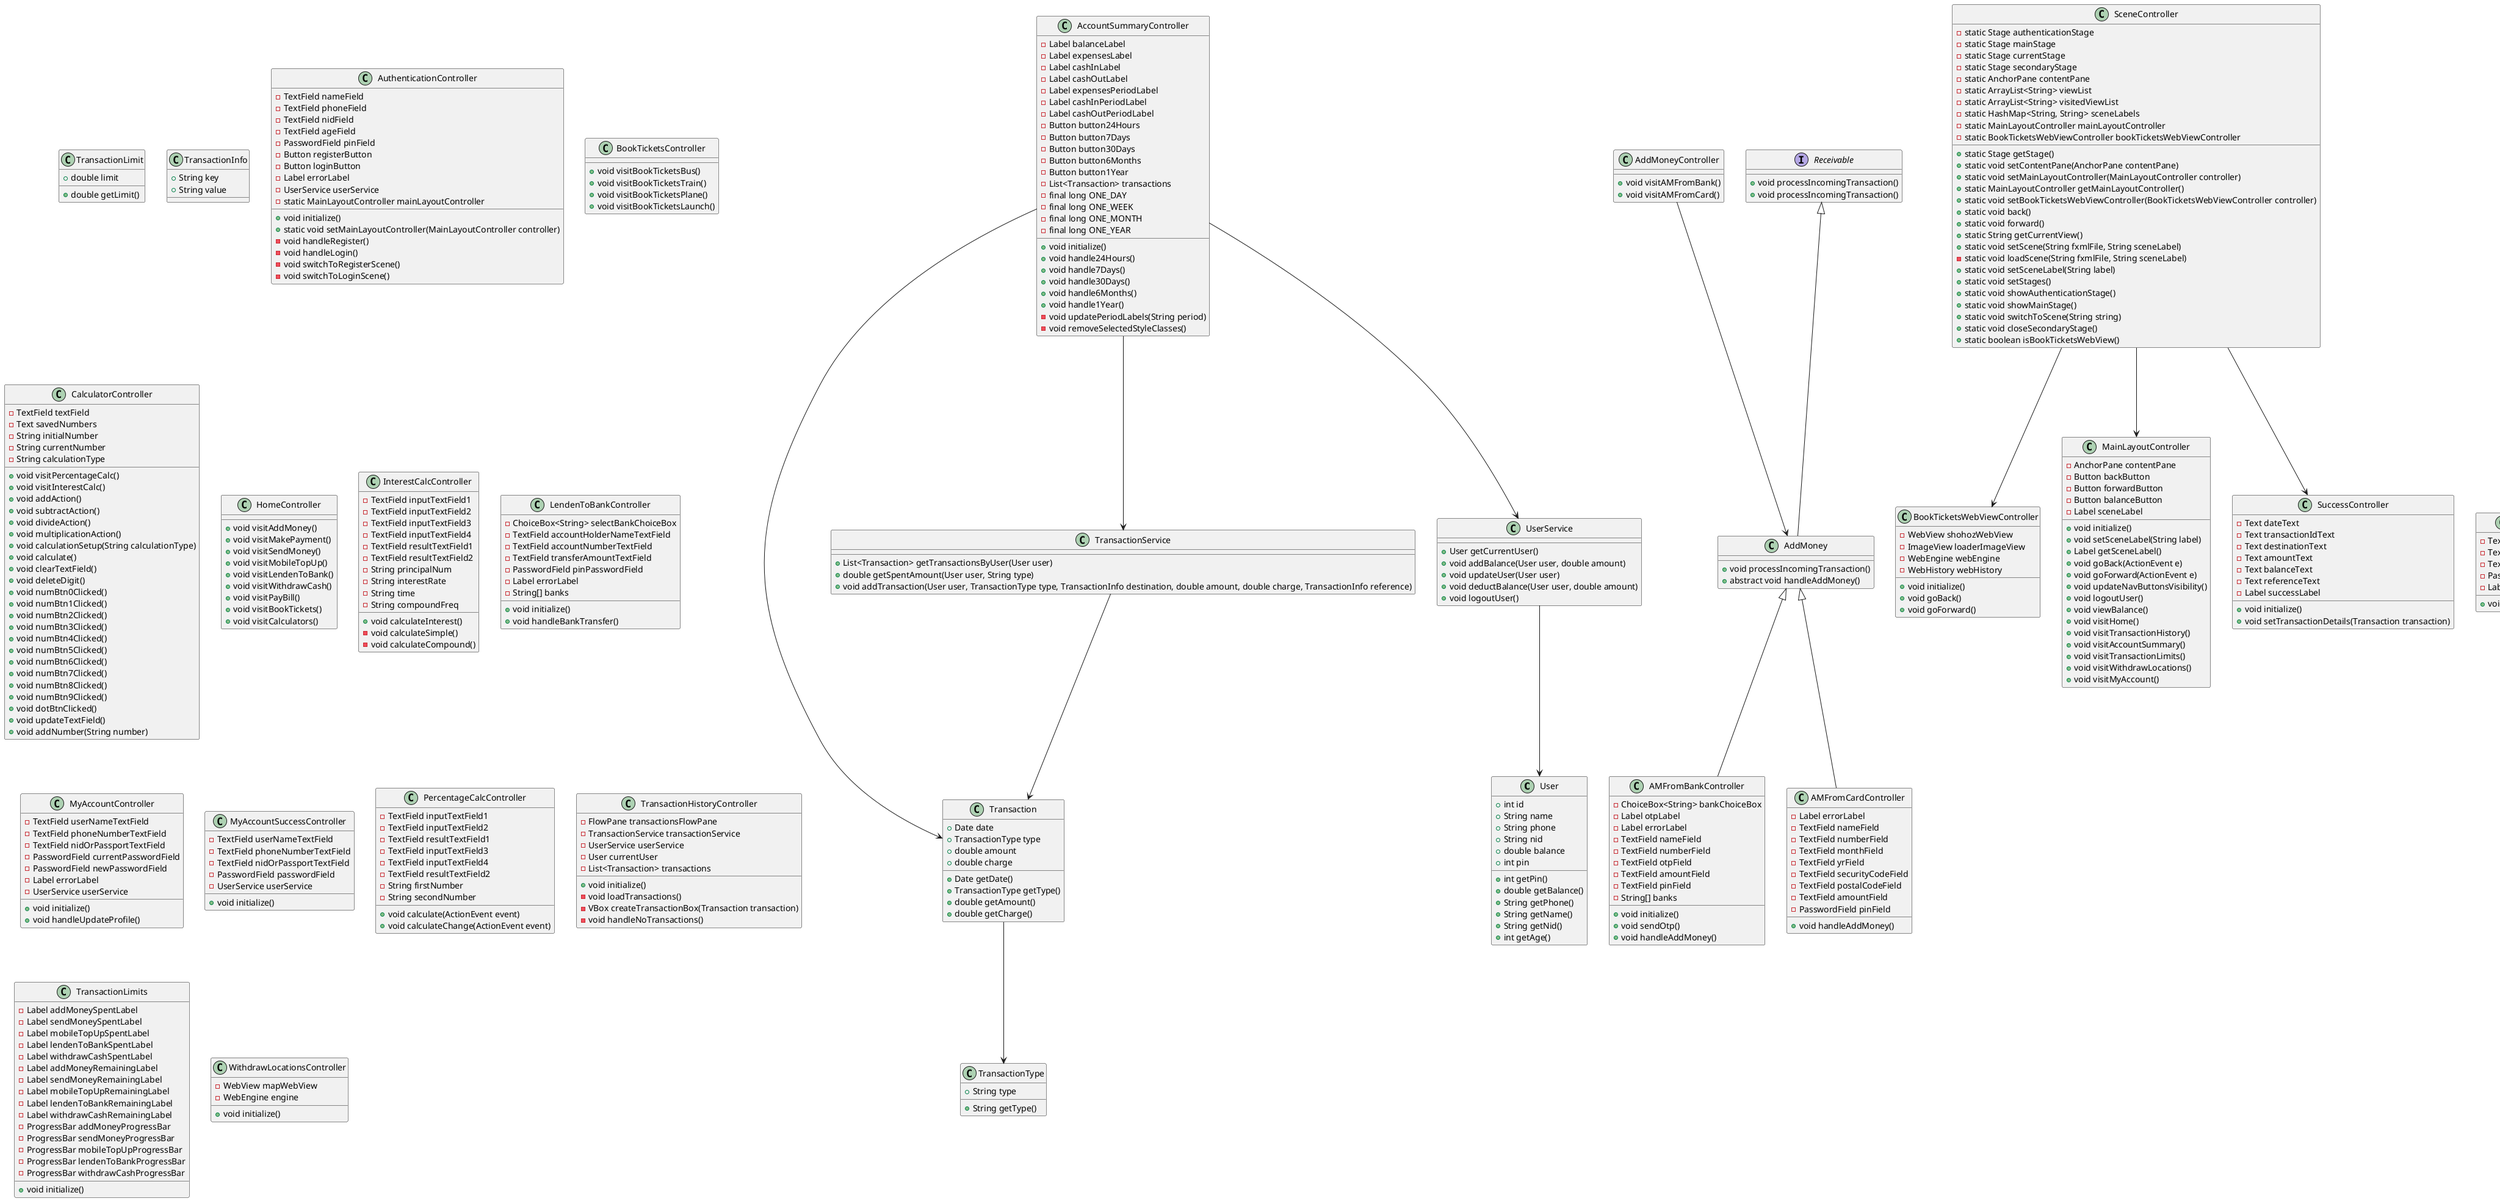 @startuml

' Models
class User {
    +int id
    +String name
    +String phone
    +String nid
    +double balance
    +int pin
    +int getPin()
    +double getBalance()
    +String getPhone()
    +String getName()
    +String getNid()
    +int getAge()
}

class Transaction {
    +Date date
    +TransactionType type
    +double amount
    +double charge
    +Date getDate()
    +TransactionType getType()
    +double getAmount()
    +double getCharge()
}

class TransactionType {
    +String type
    +String getType()
}

class TransactionLimit {
    +double limit
    +double getLimit()
}

class TransactionInfo {
    +String key
    +String value
}

' Services
class UserService {
    +User getCurrentUser()
    +void addBalance(User user, double amount)
    +void updateUser(User user)
    +void deductBalance(User user, double amount)
    +void logoutUser()
}

class TransactionService {
    +List<Transaction> getTransactionsByUser(User user)
    +double getSpentAmount(User user, String type)
    +void addTransaction(User user, TransactionType type, TransactionInfo destination, double amount, double charge, TransactionInfo reference)
}

' Controllers
class AccountSummaryController {
    -Label balanceLabel
    -Label expensesLabel
    -Label cashInLabel
    -Label cashOutLabel
    -Label expensesPeriodLabel
    -Label cashInPeriodLabel
    -Label cashOutPeriodLabel
    -Button button24Hours
    -Button button7Days
    -Button button30Days
    -Button button6Months
    -Button button1Year
    -List<Transaction> transactions
    -final long ONE_DAY
    -final long ONE_WEEK
    -final long ONE_MONTH
    -final long ONE_YEAR
    +void initialize()
    +void handle24Hours()
    +void handle7Days()
    +void handle30Days()
    +void handle6Months()
    +void handle1Year()
    -void updatePeriodLabels(String period)
    -void removeSelectedStyleClasses()
}

class AddMoney {
    +void processIncomingTransaction()
    +abstract void handleAddMoney()
}

class AddMoneyController {
    +void visitAMFromBank()
    +void visitAMFromCard()
}

class AMFromBankController {
    -ChoiceBox<String> bankChoiceBox
    -Label otpLabel
    -Label errorLabel
    -TextField nameField
    -TextField numberField
    -TextField otpField
    -TextField amountField
    -TextField pinField
    -String[] banks
    +void initialize()
    +void sendOtp()
    +void handleAddMoney()
}

class AMFromCardController {
    -Label errorLabel
    -TextField nameField
    -TextField numberField
    -TextField monthField
    -TextField yrField
    -TextField securityCodeField
    -TextField postalCodeField
    -TextField amountField
    -PasswordField pinField
    +void handleAddMoney()
}

interface Receivable {
    +void processIncomingTransaction()
}

' AuthenticationController
class AuthenticationController {
    -TextField nameField
    -TextField phoneField
    -TextField nidField
    -TextField ageField
    -PasswordField pinField
    -Button registerButton
    -Button loginButton
    -Label errorLabel
    -UserService userService
    -static MainLayoutController mainLayoutController
    +void initialize()
    +static void setMainLayoutController(MainLayoutController controller)
    -void handleRegister()
    -void handleLogin()
    -void switchToRegisterScene()
    -void switchToLoginScene()
}

' BookTicketsController
class BookTicketsController {
    +void visitBookTicketsBus()
    +void visitBookTicketsTrain()
    +void visitBookTicketsPlane()
    +void visitBookTicketsLaunch()
}

' BookTicketsWebViewController
class BookTicketsWebViewController {
    -WebView shohozWebView
    -ImageView loaderImageView
    -WebEngine webEngine
    -WebHistory webHistory
    +void initialize()
    +void goBack()
    +void goForward()
}

' CalculatorController
class CalculatorController {
    +void visitPercentageCalc()
    +void visitInterestCalc()
    -TextField textField
    -Text savedNumbers
    -String initialNumber
    -String currentNumber
    -String calculationType
    +void addAction()
    +void subtractAction()
    +void divideAction()
    +void multiplicationAction()
    +void calculationSetup(String calculationType)
    +void calculate()
    +void clearTextField()
    +void deleteDigit()
    +void numBtn0Clicked()
    +void numBtn1Clicked()
    +void numBtn2Clicked()
    +void numBtn3Clicked()
    +void numBtn4Clicked()
    +void numBtn5Clicked()
    +void numBtn6Clicked()
    +void numBtn7Clicked()
    +void numBtn8Clicked()
    +void numBtn9Clicked()
    +void dotBtnClicked()
    +void updateTextField()
    +void addNumber(String number)
}

' HomeController
class HomeController {
    +void visitAddMoney()
    +void visitMakePayment()
    +void visitSendMoney()
    +void visitMobileTopUp()
    +void visitLendenToBank()
    +void visitWithdrawCash()
    +void visitPayBill()
    +void visitBookTickets()
    +void visitCalculators()
}

' InterestCalcController
class InterestCalcController {
    -TextField inputTextField1
    -TextField inputTextField2
    -TextField inputTextField3
    -TextField inputTextField4
    -TextField resultTextField1
    -TextField resultTextField2
    -String principalNum
    -String interestRate
    -String time
    -String compoundFreq
    +void calculateInterest()
    -void calculateSimple()
    -void calculateCompound()
}

' LendenToBankController
class LendenToBankController {
    -ChoiceBox<String> selectBankChoiceBox
    -TextField accountHolderNameTextField
    -TextField accountNumberTextField
    -TextField transferAmountTextField
    -PasswordField pinPasswordField
    -Label errorLabel
    -String[] banks
    +void initialize()
    +void handleBankTransfer()
}

' MainLayoutController
class MainLayoutController {
    -AnchorPane contentPane
    -Button backButton
    -Button forwardButton
    -Button balanceButton
    -Label sceneLabel
    +void initialize()
    +void setSceneLabel(String label)
    +Label getSceneLabel()
    +void goBack(ActionEvent e)
    +void goForward(ActionEvent e)
    +void updateNavButtonsVisibility()
    +void logoutUser()
    +void viewBalance()
    +void visitHome()
    +void visitTransactionHistory()
    +void visitAccountSummary()
    +void visitTransactionLimits()
    +void visitWithdrawLocations()
    +void visitMyAccount()
}

' MakePaymentController
class MakePaymentController implements Payable {
    -TextField phoneNumberTextField
    -TextField amountTextField
    -TextField referenceTextField
    -PasswordField pinPasswordField
    -Label errorLabel
    +void processOutgoingTransaction()
}

' MobileTopUpController
class MobileTopUpController implements Payable {
    -Label errorLabel
    -TextField phoneField
    -TextField amountField
    -PasswordField pinField
    +void processOutgoingTransaction()
}

' MyAccountController
class MyAccountController {
    -TextField userNameTextField
    -TextField phoneNumberTextField
    -TextField nidOrPassportTextField
    -PasswordField currentPasswordField
    -PasswordField newPasswordField
    -Label errorLabel
    -UserService userService
    +void initialize()
    +void handleUpdateProfile()
}

' MyAccountSuccessController
class MyAccountSuccessController {
    -TextField userNameTextField
    -TextField phoneNumberTextField
    -TextField nidOrPassportTextField
    -PasswordField passwordField
    -UserService userService
    +void initialize()
}

' PayBillController
class PayBillController implements Payable {
    -TextField nameField
    -TextField idField
    -TextField amountField
    -PasswordField pinField
    -Label errorLabel
    -String billType
    +void visitPayBillElectricity()
    +void visitPayBillGas()
    +void visitPayBillWater()
    +void visitPayBillInternet()
    +void processOutgoingTransaction()
}

' PercentageCalcController
class PercentageCalcController {
    -TextField inputTextField1
    -TextField inputTextField2
    -TextField resultTextField1
    -TextField inputTextField3
    -TextField inputTextField4
    -TextField resultTextField2
    -String firstNumber
    -String secondNumber
    +void calculate(ActionEvent event)
    +void calculateChange(ActionEvent event)
}

class SceneController {
    -static Stage authenticationStage
    -static Stage mainStage
    -static Stage currentStage
    -static Stage secondaryStage
    -static AnchorPane contentPane
    -static ArrayList<String> viewList
    -static ArrayList<String> visitedViewList
    -static HashMap<String, String> sceneLabels
    -static MainLayoutController mainLayoutController
    -static BookTicketsWebViewController bookTicketsWebViewController
    +static Stage getStage()
    +static void setContentPane(AnchorPane contentPane)
    +static void setMainLayoutController(MainLayoutController controller)
    +static MainLayoutController getMainLayoutController()
    +static void setBookTicketsWebViewController(BookTicketsWebViewController controller)
    +static void back()
    +static void forward()
    +static String getCurrentView()
    +static void setScene(String fxmlFile, String sceneLabel)
    -static void loadScene(String fxmlFile, String sceneLabel)
    +static void setSceneLabel(String label)
    +static void setStages()
    +static void showAuthenticationStage()
    +static void showMainStage()
    +static void switchToScene(String string)
    +static void closeSecondaryStage()
    +static boolean isBookTicketsWebView()
}

' SendMoneyController
class SendMoneyController implements Payable {
    -Label errorLabel
    -TextField phoneField
    -TextField amountField
    -TextField referenceField
    -PasswordField pinField
    +void processOutgoingTransaction()
}

' SuccessController
class SuccessController {
    -Text dateText
    -Text transactionIdText
    -Text destinationText
    -Text amountText
    -Text balanceText
    -Text referenceText
    -Label successLabel
    +void initialize()
    +void setTransactionDetails(Transaction transaction)
}

' TransactionHistoryController
class TransactionHistoryController {
    -FlowPane transactionsFlowPane
    -TransactionService transactionService
    -UserService userService
    -User currentUser
    -List<Transaction> transactions
    +void initialize()
    -void loadTransactions()
    -VBox createTransactionBox(Transaction transaction)
    -void handleNoTransactions()
}

' TransactionLimits
class TransactionLimits {
    -Label addMoneySpentLabel
    -Label sendMoneySpentLabel
    -Label mobileTopUpSpentLabel
    -Label lendenToBankSpentLabel
    -Label withdrawCashSpentLabel
    -Label addMoneyRemainingLabel
    -Label sendMoneyRemainingLabel
    -Label mobileTopUpRemainingLabel
    -Label lendenToBankRemainingLabel
    -Label withdrawCashRemainingLabel
    -ProgressBar addMoneyProgressBar
    -ProgressBar sendMoneyProgressBar
    -ProgressBar mobileTopUpProgressBar
    -ProgressBar lendenToBankProgressBar
    -ProgressBar withdrawCashProgressBar
    +void initialize()
}

' WithdrawCashController
class WithdrawCashController implements Payable {
    -Label errorLabel
    -TextField phoneField
    -TextField amountField
    -PasswordField pinField
    +void processOutgoingTransaction()
}

' WithdrawLocationsController
class WithdrawLocationsController {
    -WebView mapWebView
    -WebEngine engine
    +void initialize()
}

interface Payable {
    +void processOutgoingTransaction()
}

interface Receivable {
    +void processIncomingTransaction()
}

' Relationships
UserService --> User
TransactionService --> Transaction
Transaction --> TransactionType
AccountSummaryController --> UserService
AccountSummaryController --> TransactionService
AccountSummaryController --> Transaction
AddMoney <|-- AMFromBankController
AddMoney <|-- AMFromCardController
AddMoneyController --> AddMoney
Receivable <|-- AddMoney
Payable <|-- MakePaymentController
Payable <|-- MobileTopUpController
Payable <|-- PayBillController
Payable <|-- SendMoneyController
Payable <|-- WithdrawCashController
SceneController --> MainLayoutController
SceneController --> BookTicketsWebViewController
SceneController --> SuccessController

@enduml
